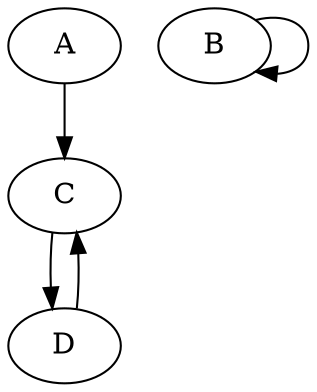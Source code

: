 digraph RBN {
    A [label="A", func="copy"];
    B [label="B", func="copy"];
    C [label="C", func="copy"];
    D [label="D", func="copy"];



    B -> B;
    C -> D;
    D -> C;
	A -> C;
}

